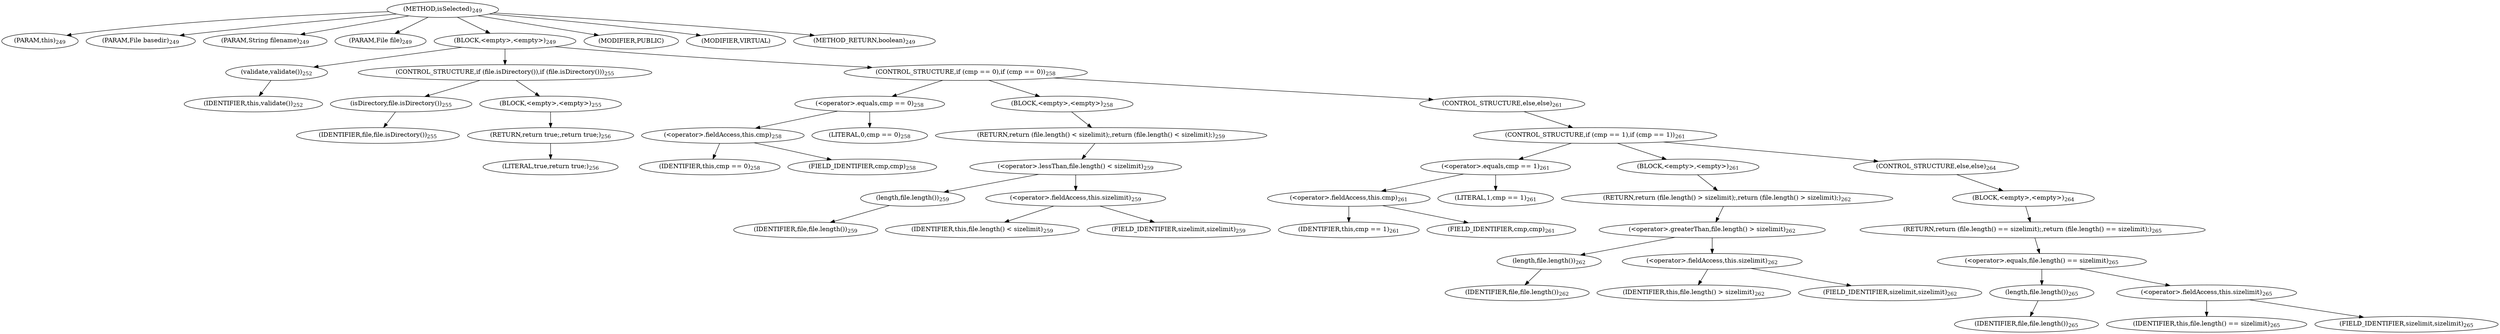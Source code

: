 digraph "isSelected" {  
"485" [label = <(METHOD,isSelected)<SUB>249</SUB>> ]
"24" [label = <(PARAM,this)<SUB>249</SUB>> ]
"486" [label = <(PARAM,File basedir)<SUB>249</SUB>> ]
"487" [label = <(PARAM,String filename)<SUB>249</SUB>> ]
"488" [label = <(PARAM,File file)<SUB>249</SUB>> ]
"489" [label = <(BLOCK,&lt;empty&gt;,&lt;empty&gt;)<SUB>249</SUB>> ]
"490" [label = <(validate,validate())<SUB>252</SUB>> ]
"23" [label = <(IDENTIFIER,this,validate())<SUB>252</SUB>> ]
"491" [label = <(CONTROL_STRUCTURE,if (file.isDirectory()),if (file.isDirectory()))<SUB>255</SUB>> ]
"492" [label = <(isDirectory,file.isDirectory())<SUB>255</SUB>> ]
"493" [label = <(IDENTIFIER,file,file.isDirectory())<SUB>255</SUB>> ]
"494" [label = <(BLOCK,&lt;empty&gt;,&lt;empty&gt;)<SUB>255</SUB>> ]
"495" [label = <(RETURN,return true;,return true;)<SUB>256</SUB>> ]
"496" [label = <(LITERAL,true,return true;)<SUB>256</SUB>> ]
"497" [label = <(CONTROL_STRUCTURE,if (cmp == 0),if (cmp == 0))<SUB>258</SUB>> ]
"498" [label = <(&lt;operator&gt;.equals,cmp == 0)<SUB>258</SUB>> ]
"499" [label = <(&lt;operator&gt;.fieldAccess,this.cmp)<SUB>258</SUB>> ]
"500" [label = <(IDENTIFIER,this,cmp == 0)<SUB>258</SUB>> ]
"501" [label = <(FIELD_IDENTIFIER,cmp,cmp)<SUB>258</SUB>> ]
"502" [label = <(LITERAL,0,cmp == 0)<SUB>258</SUB>> ]
"503" [label = <(BLOCK,&lt;empty&gt;,&lt;empty&gt;)<SUB>258</SUB>> ]
"504" [label = <(RETURN,return (file.length() &lt; sizelimit);,return (file.length() &lt; sizelimit);)<SUB>259</SUB>> ]
"505" [label = <(&lt;operator&gt;.lessThan,file.length() &lt; sizelimit)<SUB>259</SUB>> ]
"506" [label = <(length,file.length())<SUB>259</SUB>> ]
"507" [label = <(IDENTIFIER,file,file.length())<SUB>259</SUB>> ]
"508" [label = <(&lt;operator&gt;.fieldAccess,this.sizelimit)<SUB>259</SUB>> ]
"509" [label = <(IDENTIFIER,this,file.length() &lt; sizelimit)<SUB>259</SUB>> ]
"510" [label = <(FIELD_IDENTIFIER,sizelimit,sizelimit)<SUB>259</SUB>> ]
"511" [label = <(CONTROL_STRUCTURE,else,else)<SUB>261</SUB>> ]
"512" [label = <(CONTROL_STRUCTURE,if (cmp == 1),if (cmp == 1))<SUB>261</SUB>> ]
"513" [label = <(&lt;operator&gt;.equals,cmp == 1)<SUB>261</SUB>> ]
"514" [label = <(&lt;operator&gt;.fieldAccess,this.cmp)<SUB>261</SUB>> ]
"515" [label = <(IDENTIFIER,this,cmp == 1)<SUB>261</SUB>> ]
"516" [label = <(FIELD_IDENTIFIER,cmp,cmp)<SUB>261</SUB>> ]
"517" [label = <(LITERAL,1,cmp == 1)<SUB>261</SUB>> ]
"518" [label = <(BLOCK,&lt;empty&gt;,&lt;empty&gt;)<SUB>261</SUB>> ]
"519" [label = <(RETURN,return (file.length() &gt; sizelimit);,return (file.length() &gt; sizelimit);)<SUB>262</SUB>> ]
"520" [label = <(&lt;operator&gt;.greaterThan,file.length() &gt; sizelimit)<SUB>262</SUB>> ]
"521" [label = <(length,file.length())<SUB>262</SUB>> ]
"522" [label = <(IDENTIFIER,file,file.length())<SUB>262</SUB>> ]
"523" [label = <(&lt;operator&gt;.fieldAccess,this.sizelimit)<SUB>262</SUB>> ]
"524" [label = <(IDENTIFIER,this,file.length() &gt; sizelimit)<SUB>262</SUB>> ]
"525" [label = <(FIELD_IDENTIFIER,sizelimit,sizelimit)<SUB>262</SUB>> ]
"526" [label = <(CONTROL_STRUCTURE,else,else)<SUB>264</SUB>> ]
"527" [label = <(BLOCK,&lt;empty&gt;,&lt;empty&gt;)<SUB>264</SUB>> ]
"528" [label = <(RETURN,return (file.length() == sizelimit);,return (file.length() == sizelimit);)<SUB>265</SUB>> ]
"529" [label = <(&lt;operator&gt;.equals,file.length() == sizelimit)<SUB>265</SUB>> ]
"530" [label = <(length,file.length())<SUB>265</SUB>> ]
"531" [label = <(IDENTIFIER,file,file.length())<SUB>265</SUB>> ]
"532" [label = <(&lt;operator&gt;.fieldAccess,this.sizelimit)<SUB>265</SUB>> ]
"533" [label = <(IDENTIFIER,this,file.length() == sizelimit)<SUB>265</SUB>> ]
"534" [label = <(FIELD_IDENTIFIER,sizelimit,sizelimit)<SUB>265</SUB>> ]
"535" [label = <(MODIFIER,PUBLIC)> ]
"536" [label = <(MODIFIER,VIRTUAL)> ]
"537" [label = <(METHOD_RETURN,boolean)<SUB>249</SUB>> ]
  "485" -> "24" 
  "485" -> "486" 
  "485" -> "487" 
  "485" -> "488" 
  "485" -> "489" 
  "485" -> "535" 
  "485" -> "536" 
  "485" -> "537" 
  "489" -> "490" 
  "489" -> "491" 
  "489" -> "497" 
  "490" -> "23" 
  "491" -> "492" 
  "491" -> "494" 
  "492" -> "493" 
  "494" -> "495" 
  "495" -> "496" 
  "497" -> "498" 
  "497" -> "503" 
  "497" -> "511" 
  "498" -> "499" 
  "498" -> "502" 
  "499" -> "500" 
  "499" -> "501" 
  "503" -> "504" 
  "504" -> "505" 
  "505" -> "506" 
  "505" -> "508" 
  "506" -> "507" 
  "508" -> "509" 
  "508" -> "510" 
  "511" -> "512" 
  "512" -> "513" 
  "512" -> "518" 
  "512" -> "526" 
  "513" -> "514" 
  "513" -> "517" 
  "514" -> "515" 
  "514" -> "516" 
  "518" -> "519" 
  "519" -> "520" 
  "520" -> "521" 
  "520" -> "523" 
  "521" -> "522" 
  "523" -> "524" 
  "523" -> "525" 
  "526" -> "527" 
  "527" -> "528" 
  "528" -> "529" 
  "529" -> "530" 
  "529" -> "532" 
  "530" -> "531" 
  "532" -> "533" 
  "532" -> "534" 
}
